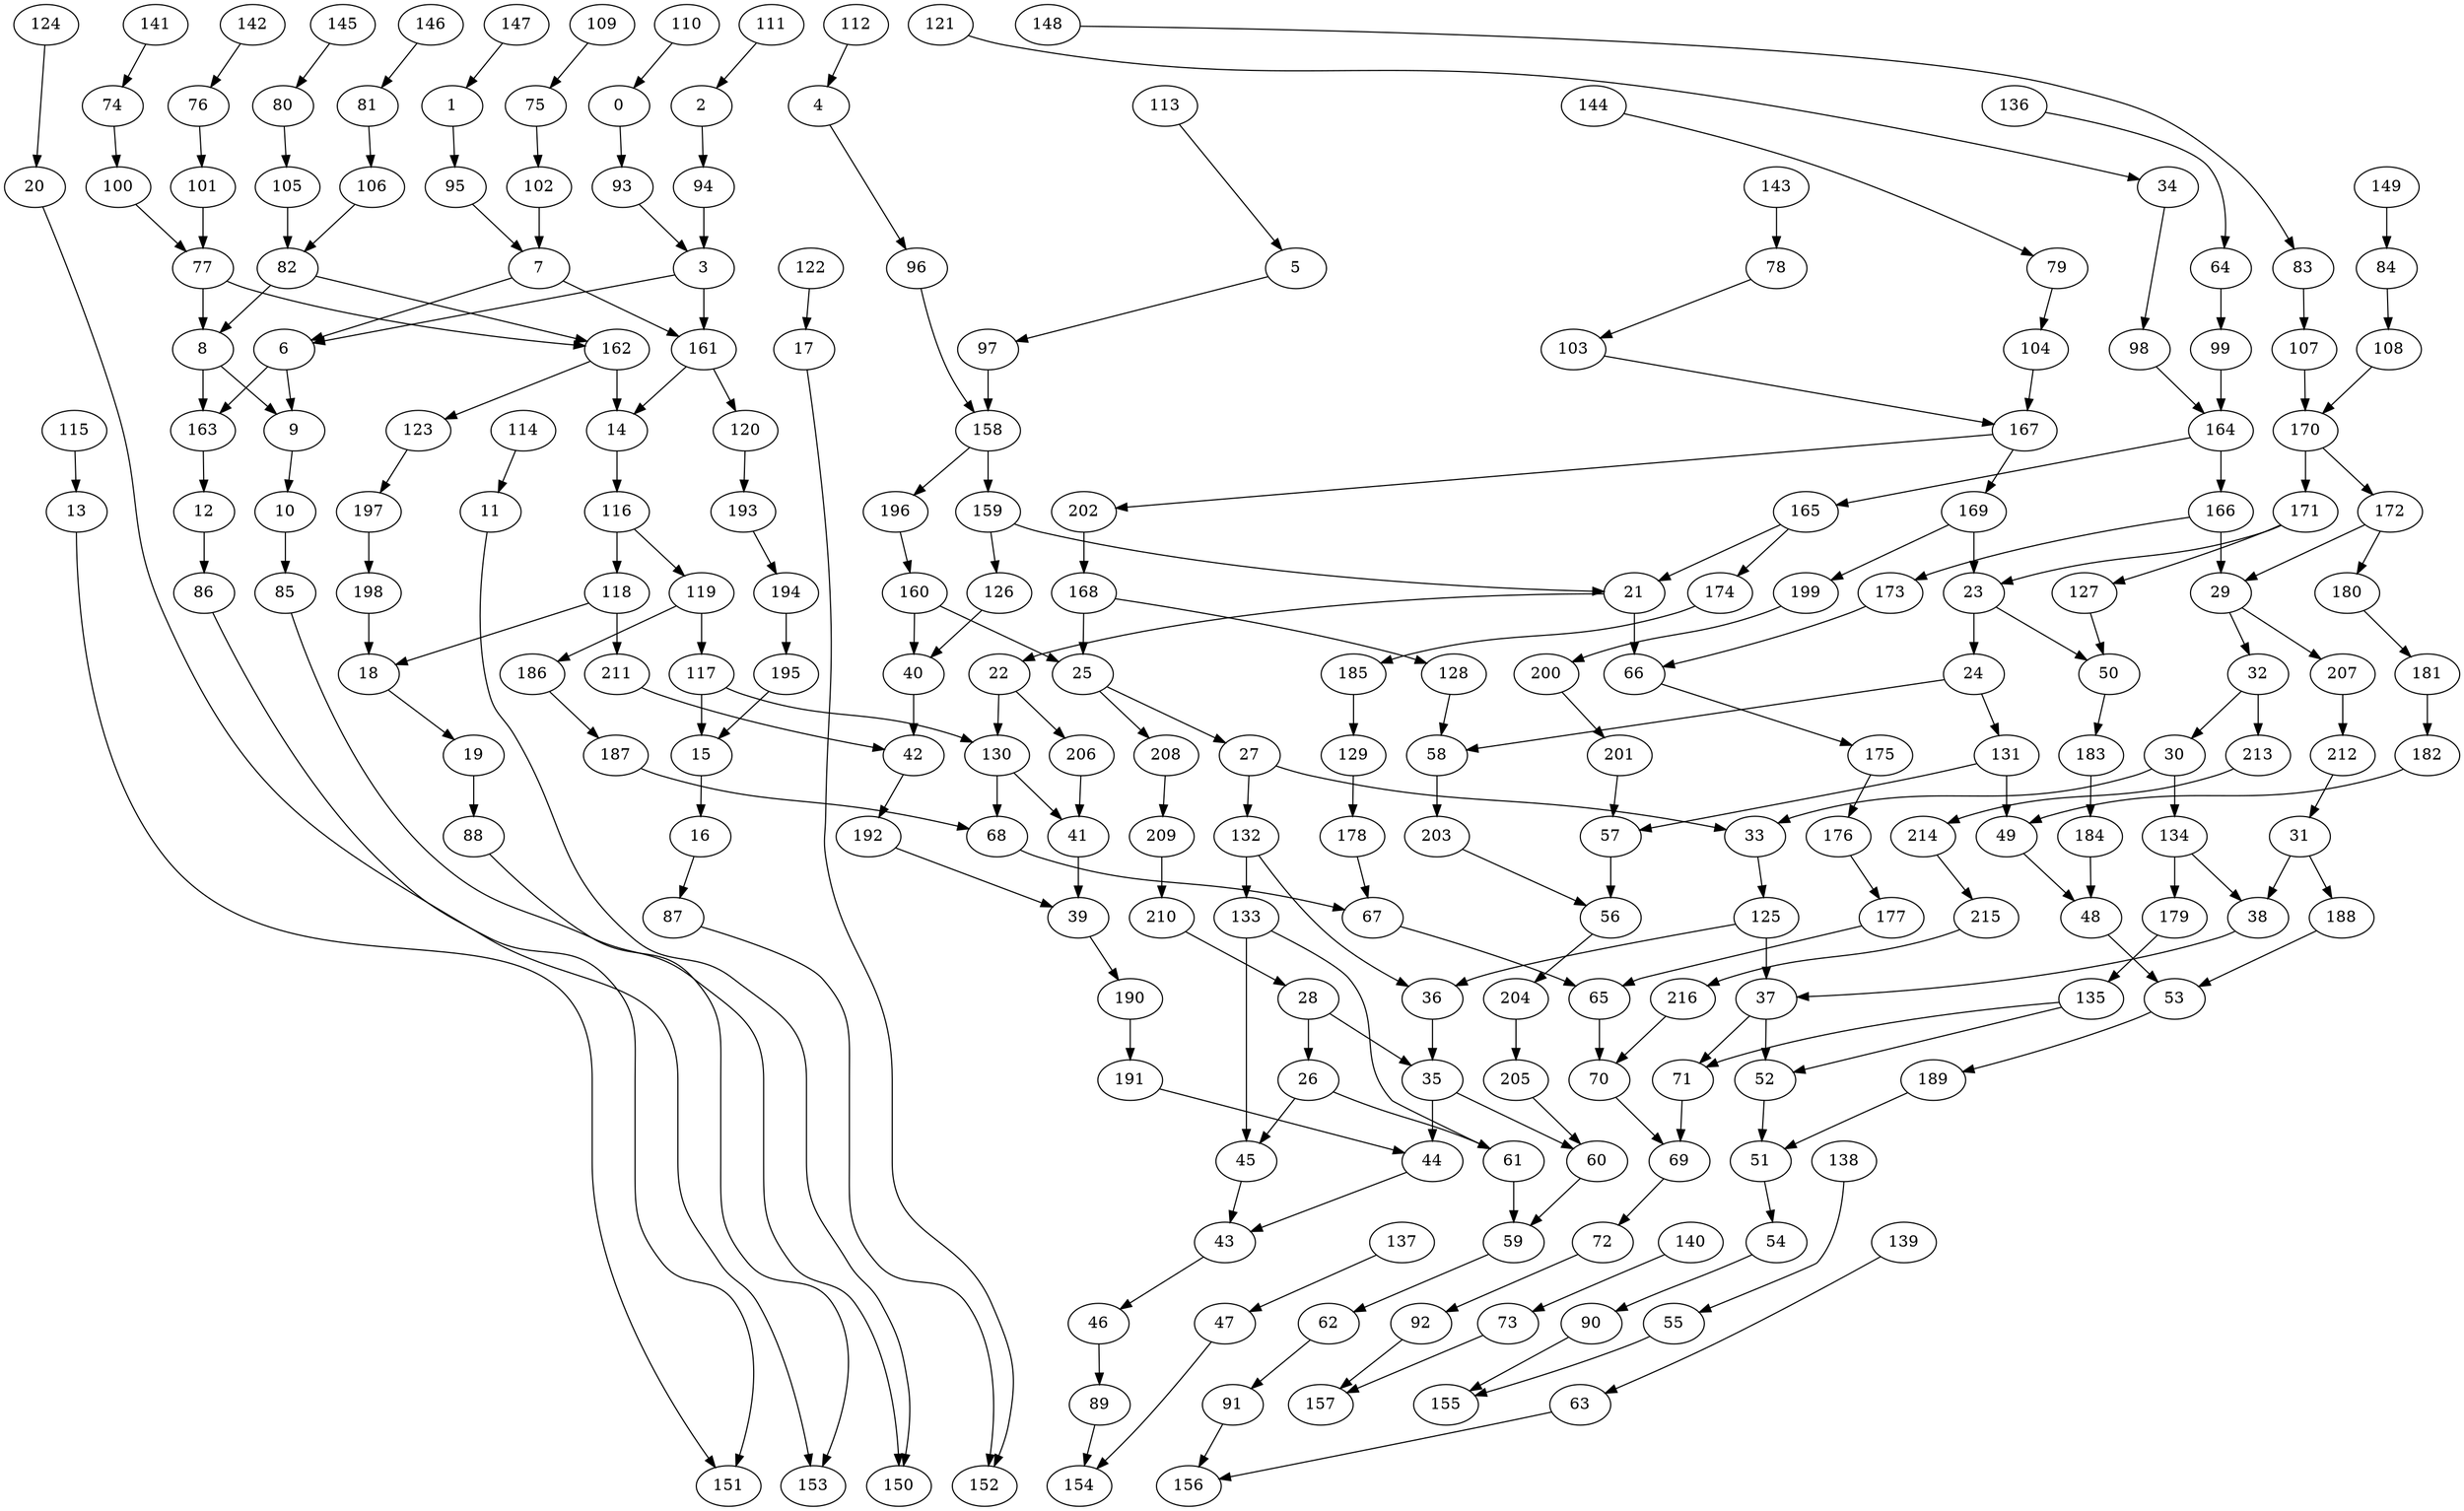 digraph g {
0;
1;
2;
3;
4;
5;
6;
7;
8;
9;
10;
11;
12;
13;
14;
15;
16;
17;
18;
19;
20;
21;
22;
23;
24;
25;
26;
27;
28;
29;
30;
31;
32;
33;
34;
35;
36;
37;
38;
39;
40;
41;
42;
43;
44;
45;
46;
47;
48;
49;
50;
51;
52;
53;
54;
55;
56;
57;
58;
59;
60;
61;
62;
63;
64;
65;
66;
67;
68;
69;
70;
71;
72;
73;
74;
75;
76;
77;
78;
79;
80;
81;
82;
83;
84;
85;
86;
87;
88;
89;
90;
91;
92;
93;
94;
95;
96;
97;
98;
99;
100;
101;
102;
103;
104;
105;
106;
107;
108;
109;
110;
111;
112;
113;
114;
115;
116;
117;
118;
119;
120;
121;
122;
123;
124;
125;
126;
127;
128;
129;
130;
131;
132;
133;
134;
135;
136;
137;
138;
139;
140;
141;
142;
143;
144;
145;
146;
147;
148;
149;
150;
151;
152;
153;
154;
155;
156;
157;
158;
159;
160;
161;
162;
163;
164;
165;
166;
167;
168;
169;
170;
171;
172;
173;
174;
175;
176;
177;
178;
179;
180;
181;
182;
183;
184;
185;
186;
187;
188;
189;
190;
191;
192;
193;
194;
195;
196;
197;
198;
199;
200;
201;
202;
203;
204;
205;
206;
207;
208;
209;
210;
211;
212;
213;
214;
215;
216;
0 -> 93 [weight=0];
1 -> 95 [weight=0];
2 -> 94 [weight=0];
3 -> 6 [weight=0];
3 -> 161 [weight=2];
4 -> 96 [weight=0];
5 -> 97 [weight=0];
6 -> 9 [weight=0];
6 -> 163 [weight=1];
7 -> 6 [weight=0];
7 -> 161 [weight=0];
8 -> 9 [weight=0];
8 -> 163 [weight=3];
9 -> 10 [weight=0];
10 -> 85 [weight=0];
11 -> 150 [weight=0];
12 -> 86 [weight=0];
13 -> 151 [weight=0];
14 -> 116 [weight=1];
15 -> 16 [weight=0];
16 -> 87 [weight=0];
17 -> 152 [weight=0];
18 -> 19 [weight=0];
19 -> 88 [weight=1];
20 -> 153 [weight=0];
21 -> 66 [weight=1];
21 -> 22 [weight=0];
22 -> 130 [weight=0];
22 -> 206 [weight=0];
23 -> 24 [weight=2];
23 -> 50 [weight=0];
24 -> 131 [weight=0];
24 -> 58 [weight=0];
25 -> 27 [weight=0];
25 -> 208 [weight=0];
26 -> 45 [weight=0];
26 -> 61 [weight=1];
27 -> 33 [weight=0];
27 -> 132 [weight=1];
28 -> 35 [weight=2];
28 -> 26 [weight=0];
29 -> 32 [weight=0];
29 -> 207 [weight=0];
30 -> 33 [weight=3];
30 -> 134 [weight=1];
31 -> 188 [weight=0];
31 -> 38 [weight=0];
32 -> 30 [weight=0];
32 -> 213 [weight=3];
33 -> 125 [weight=0];
34 -> 98 [weight=0];
35 -> 60 [weight=0];
35 -> 44 [weight=2];
36 -> 35 [weight=2];
37 -> 52 [weight=0];
37 -> 71 [weight=0];
38 -> 37 [weight=0];
39 -> 190 [weight=0];
40 -> 42 [weight=3];
41 -> 39 [weight=1];
42 -> 192 [weight=0];
43 -> 46 [weight=0];
44 -> 43 [weight=0];
45 -> 43 [weight=0];
46 -> 89 [weight=0];
47 -> 154 [weight=0];
48 -> 53 [weight=1];
49 -> 48 [weight=0];
50 -> 183 [weight=0];
51 -> 54 [weight=0];
52 -> 51 [weight=0];
53 -> 189 [weight=0];
54 -> 90 [weight=0];
55 -> 155 [weight=0];
56 -> 204 [weight=0];
57 -> 56 [weight=1];
58 -> 203 [weight=1];
59 -> 62 [weight=0];
60 -> 59 [weight=0];
61 -> 59 [weight=1];
62 -> 91 [weight=0];
63 -> 156 [weight=0];
64 -> 99 [weight=1];
65 -> 70 [weight=7];
66 -> 175 [weight=0];
67 -> 65 [weight=0];
68 -> 67 [weight=1];
69 -> 72 [weight=0];
70 -> 69 [weight=0];
71 -> 69 [weight=0];
72 -> 92 [weight=0];
73 -> 157 [weight=0];
74 -> 100 [weight=0];
75 -> 102 [weight=0];
76 -> 101 [weight=0];
77 -> 162 [weight=0];
77 -> 8 [weight=2];
78 -> 103 [weight=0];
79 -> 104 [weight=0];
80 -> 105 [weight=0];
81 -> 106 [weight=0];
82 -> 162 [weight=0];
82 -> 8 [weight=0];
83 -> 107 [weight=0];
84 -> 108 [weight=0];
85 -> 150 [weight=0];
86 -> 151 [weight=0];
87 -> 152 [weight=0];
88 -> 153 [weight=0];
89 -> 154 [weight=0];
90 -> 155 [weight=0];
91 -> 156 [weight=0];
92 -> 157 [weight=0];
93 -> 3 [weight=0];
94 -> 3 [weight=4];
95 -> 7 [weight=0];
96 -> 158 [weight=0];
97 -> 158 [weight=1];
98 -> 164 [weight=2];
99 -> 164 [weight=4];
100 -> 77 [weight=0];
101 -> 77 [weight=1];
102 -> 7 [weight=3];
103 -> 167 [weight=0];
104 -> 167 [weight=0];
105 -> 82 [weight=2];
106 -> 82 [weight=1];
107 -> 170 [weight=0];
108 -> 170 [weight=0];
109 -> 75 [weight=0];
110 -> 0 [weight=0];
111 -> 2 [weight=0];
112 -> 4 [weight=0];
113 -> 5 [weight=0];
114 -> 11 [weight=0];
115 -> 13 [weight=0];
116 -> 119 [weight=0];
116 -> 118 [weight=2];
117 -> 15 [weight=2];
117 -> 130 [weight=1];
118 -> 18 [weight=0];
118 -> 211 [weight=2];
119 -> 117 [weight=0];
119 -> 186 [weight=1];
120 -> 193 [weight=0];
121 -> 34 [weight=0];
122 -> 17 [weight=0];
123 -> 197 [weight=0];
124 -> 20 [weight=0];
125 -> 36 [weight=2];
125 -> 37 [weight=6];
126 -> 40 [weight=0];
127 -> 50 [weight=0];
128 -> 58 [weight=0];
129 -> 178 [weight=0];
130 -> 41 [weight=0];
130 -> 68 [weight=2];
131 -> 49 [weight=4];
131 -> 57 [weight=0];
132 -> 36 [weight=0];
132 -> 133 [weight=2];
133 -> 61 [weight=0];
133 -> 45 [weight=1];
134 -> 179 [weight=3];
134 -> 38 [weight=0];
135 -> 71 [weight=0];
135 -> 52 [weight=0];
136 -> 64 [weight=0];
137 -> 47 [weight=0];
138 -> 55 [weight=0];
139 -> 63 [weight=0];
140 -> 73 [weight=0];
141 -> 74 [weight=0];
142 -> 76 [weight=0];
143 -> 78 [weight=1];
144 -> 79 [weight=0];
145 -> 80 [weight=0];
146 -> 81 [weight=0];
147 -> 1 [weight=0];
148 -> 83 [weight=0];
149 -> 84 [weight=1];
158 -> 196 [weight=0];
158 -> 159 [weight=1];
159 -> 126 [weight=0];
159 -> 21 [weight=0];
160 -> 40 [weight=1];
160 -> 25 [weight=1];
161 -> 120 [weight=0];
161 -> 14 [weight=0];
162 -> 123 [weight=0];
162 -> 14 [weight=2];
163 -> 12 [weight=0];
164 -> 166 [weight=1];
164 -> 165 [weight=0];
165 -> 21 [weight=0];
165 -> 174 [weight=0];
166 -> 173 [weight=0];
166 -> 29 [weight=2];
167 -> 169 [weight=0];
167 -> 202 [weight=0];
168 -> 128 [weight=0];
168 -> 25 [weight=1];
169 -> 23 [weight=2];
169 -> 199 [weight=0];
170 -> 171 [weight=2];
170 -> 172 [weight=1];
171 -> 127 [weight=0];
171 -> 23 [weight=0];
172 -> 180 [weight=0];
172 -> 29 [weight=1];
173 -> 66 [weight=0];
174 -> 185 [weight=0];
175 -> 176 [weight=0];
176 -> 177 [weight=0];
177 -> 65 [weight=0];
178 -> 67 [weight=0];
179 -> 135 [weight=1];
180 -> 181 [weight=0];
181 -> 182 [weight=0];
182 -> 49 [weight=1];
183 -> 184 [weight=0];
184 -> 48 [weight=0];
185 -> 129 [weight=1];
186 -> 187 [weight=0];
187 -> 68 [weight=0];
188 -> 53 [weight=0];
189 -> 51 [weight=0];
190 -> 191 [weight=1];
191 -> 44 [weight=0];
192 -> 39 [weight=0];
193 -> 194 [weight=0];
194 -> 195 [weight=1];
195 -> 15 [weight=0];
196 -> 160 [weight=0];
197 -> 198 [weight=4];
198 -> 18 [weight=1];
199 -> 200 [weight=0];
200 -> 201 [weight=0];
201 -> 57 [weight=0];
202 -> 168 [weight=4];
203 -> 56 [weight=0];
204 -> 205 [weight=0];
205 -> 60 [weight=0];
206 -> 41 [weight=0];
207 -> 212 [weight=1];
208 -> 209 [weight=0];
209 -> 210 [weight=0];
210 -> 28 [weight=0];
211 -> 42 [weight=0];
212 -> 31 [weight=0];
213 -> 214 [weight=0];
214 -> 215 [weight=0];
215 -> 216 [weight=0];
216 -> 70 [weight=0];
}
